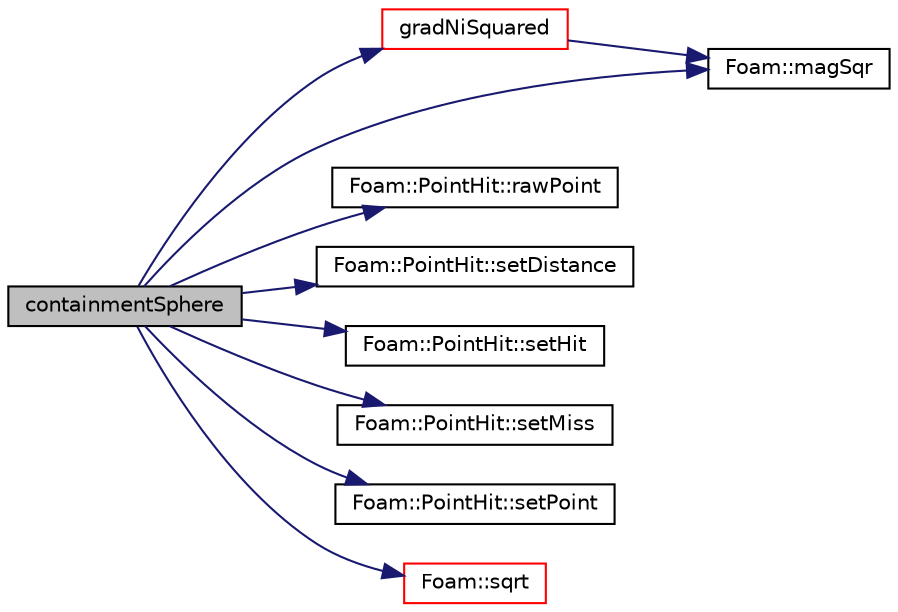 digraph "containmentSphere"
{
  bgcolor="transparent";
  edge [fontname="Helvetica",fontsize="10",labelfontname="Helvetica",labelfontsize="10"];
  node [fontname="Helvetica",fontsize="10",shape=record];
  rankdir="LR";
  Node582 [label="containmentSphere",height=0.2,width=0.4,color="black", fillcolor="grey75", style="filled", fontcolor="black"];
  Node582 -> Node583 [color="midnightblue",fontsize="10",style="solid",fontname="Helvetica"];
  Node583 [label="gradNiSquared",height=0.2,width=0.4,color="red",URL="$a28741.html#aeb1390eea0564e0b0193dc043ee61913",tooltip="Fill buffer with shape function products. "];
  Node583 -> Node585 [color="midnightblue",fontsize="10",style="solid",fontname="Helvetica"];
  Node585 [label="Foam::magSqr",height=0.2,width=0.4,color="black",URL="$a21851.html#ae6fff2c6981e6d9618aa5038e69def6e"];
  Node582 -> Node585 [color="midnightblue",fontsize="10",style="solid",fontname="Helvetica"];
  Node582 -> Node593 [color="midnightblue",fontsize="10",style="solid",fontname="Helvetica"];
  Node593 [label="Foam::PointHit::rawPoint",height=0.2,width=0.4,color="black",URL="$a28713.html#a479a270e3db1518fd61b8a756455786b",tooltip="Return point with no checking. "];
  Node582 -> Node594 [color="midnightblue",fontsize="10",style="solid",fontname="Helvetica"];
  Node594 [label="Foam::PointHit::setDistance",height=0.2,width=0.4,color="black",URL="$a28713.html#a14790d638ec1616229076c4aed712b09"];
  Node582 -> Node595 [color="midnightblue",fontsize="10",style="solid",fontname="Helvetica"];
  Node595 [label="Foam::PointHit::setHit",height=0.2,width=0.4,color="black",URL="$a28713.html#af857bf9136ee4938a5de88d60b75b706"];
  Node582 -> Node596 [color="midnightblue",fontsize="10",style="solid",fontname="Helvetica"];
  Node596 [label="Foam::PointHit::setMiss",height=0.2,width=0.4,color="black",URL="$a28713.html#aed721b61555f524fcafed97d1a4cd9f6"];
  Node582 -> Node597 [color="midnightblue",fontsize="10",style="solid",fontname="Helvetica"];
  Node597 [label="Foam::PointHit::setPoint",height=0.2,width=0.4,color="black",URL="$a28713.html#a06197856d3e9d1625db3f88c38dc522a"];
  Node582 -> Node598 [color="midnightblue",fontsize="10",style="solid",fontname="Helvetica"];
  Node598 [label="Foam::sqrt",height=0.2,width=0.4,color="red",URL="$a21851.html#a8616bd62eebf2342a80222fecb1bda71"];
}
